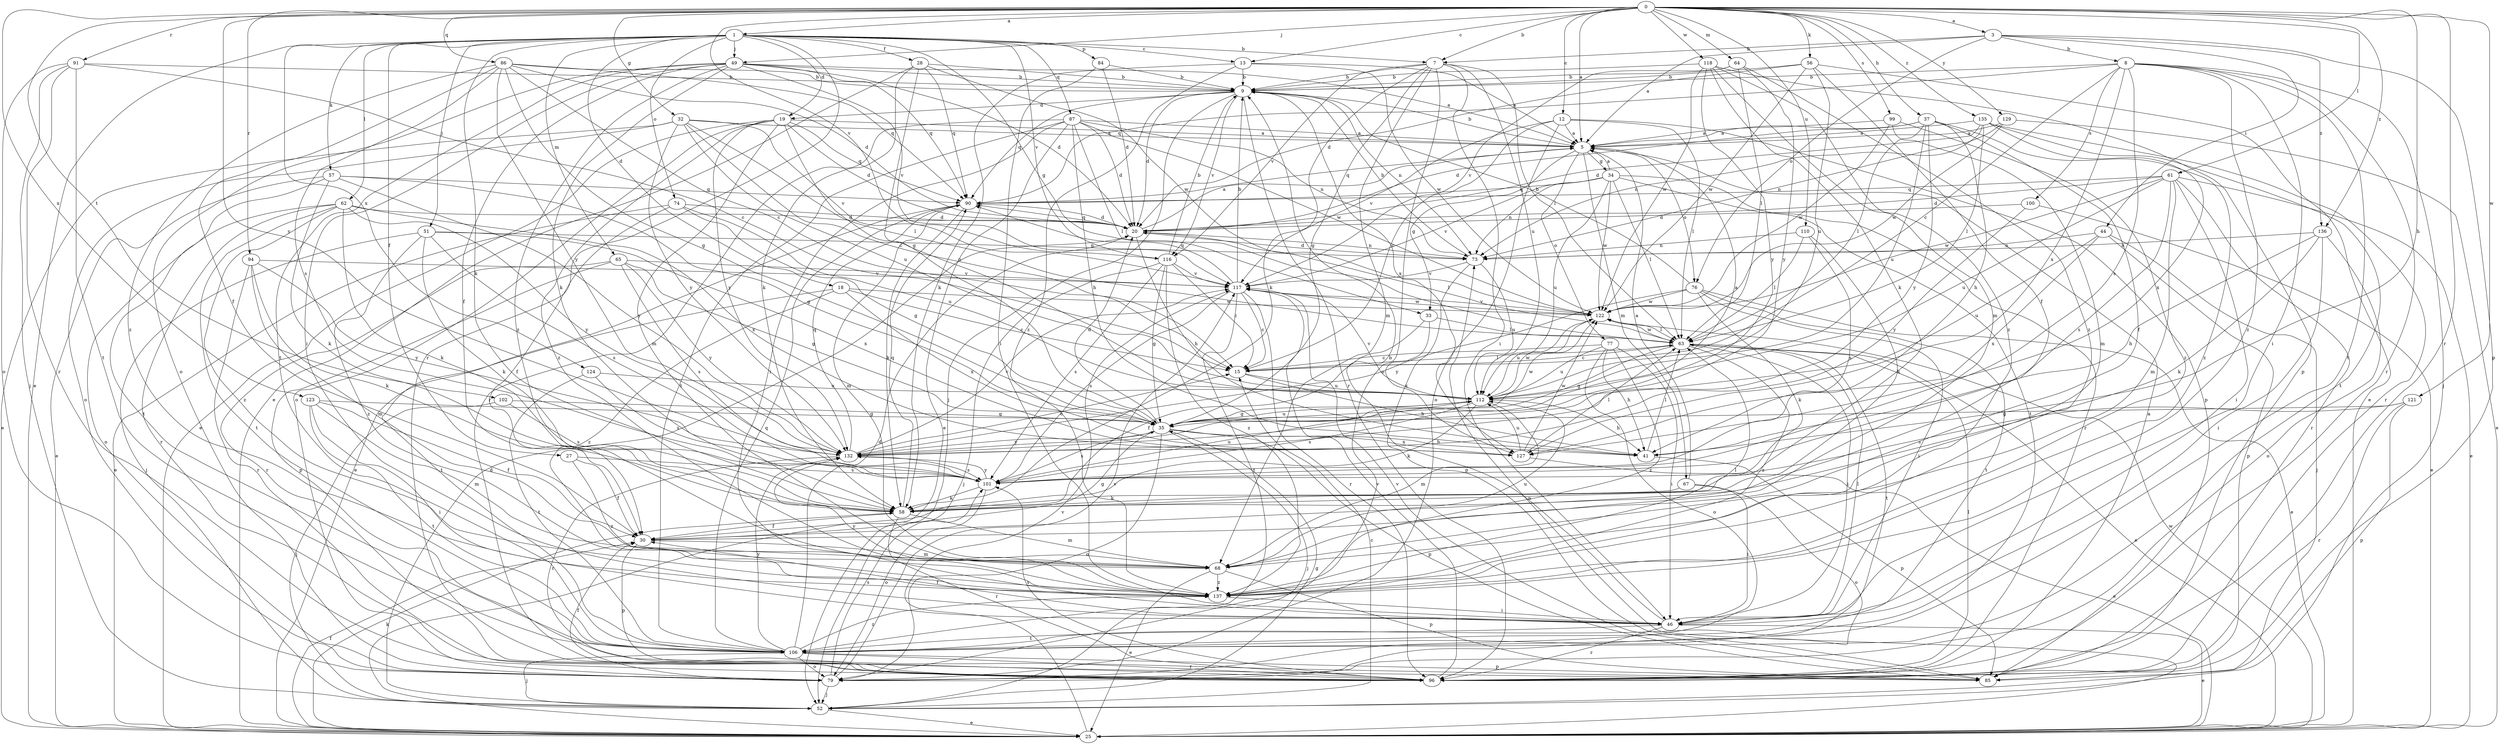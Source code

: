strict digraph  {
0;
1;
3;
5;
7;
8;
9;
12;
13;
15;
18;
19;
20;
25;
27;
28;
30;
32;
33;
34;
35;
37;
41;
44;
46;
49;
51;
52;
56;
57;
58;
61;
62;
63;
64;
65;
67;
68;
73;
74;
76;
77;
79;
84;
85;
86;
87;
90;
91;
94;
96;
99;
100;
101;
102;
106;
110;
112;
116;
117;
118;
121;
122;
123;
124;
127;
129;
132;
135;
136;
137;
0 -> 1  [label=a];
0 -> 3  [label=a];
0 -> 5  [label=a];
0 -> 7  [label=b];
0 -> 12  [label=c];
0 -> 13  [label=c];
0 -> 32  [label=g];
0 -> 37  [label=h];
0 -> 41  [label=h];
0 -> 49  [label=j];
0 -> 56  [label=k];
0 -> 61  [label=l];
0 -> 64  [label=m];
0 -> 86  [label=q];
0 -> 91  [label=r];
0 -> 94  [label=r];
0 -> 96  [label=r];
0 -> 99  [label=s];
0 -> 102  [label=t];
0 -> 110  [label=u];
0 -> 116  [label=v];
0 -> 118  [label=w];
0 -> 121  [label=w];
0 -> 123  [label=x];
0 -> 129  [label=y];
0 -> 132  [label=y];
0 -> 135  [label=z];
0 -> 136  [label=z];
1 -> 7  [label=b];
1 -> 13  [label=c];
1 -> 18  [label=d];
1 -> 19  [label=d];
1 -> 25  [label=e];
1 -> 27  [label=f];
1 -> 28  [label=f];
1 -> 33  [label=g];
1 -> 49  [label=j];
1 -> 51  [label=j];
1 -> 57  [label=k];
1 -> 58  [label=k];
1 -> 62  [label=l];
1 -> 65  [label=m];
1 -> 74  [label=o];
1 -> 84  [label=p];
1 -> 87  [label=q];
1 -> 96  [label=r];
1 -> 116  [label=v];
1 -> 124  [label=x];
3 -> 5  [label=a];
3 -> 7  [label=b];
3 -> 8  [label=b];
3 -> 44  [label=i];
3 -> 76  [label=o];
3 -> 85  [label=p];
3 -> 136  [label=z];
5 -> 9  [label=b];
5 -> 33  [label=g];
5 -> 34  [label=g];
5 -> 67  [label=m];
5 -> 76  [label=o];
5 -> 77  [label=o];
5 -> 90  [label=q];
7 -> 9  [label=b];
7 -> 35  [label=g];
7 -> 46  [label=i];
7 -> 58  [label=k];
7 -> 63  [label=l];
7 -> 68  [label=m];
7 -> 79  [label=o];
7 -> 112  [label=u];
7 -> 116  [label=v];
8 -> 9  [label=b];
8 -> 15  [label=c];
8 -> 46  [label=i];
8 -> 52  [label=j];
8 -> 90  [label=q];
8 -> 96  [label=r];
8 -> 100  [label=s];
8 -> 101  [label=s];
8 -> 106  [label=t];
8 -> 127  [label=x];
8 -> 137  [label=z];
9 -> 19  [label=d];
9 -> 20  [label=d];
9 -> 52  [label=j];
9 -> 73  [label=n];
9 -> 90  [label=q];
9 -> 96  [label=r];
9 -> 116  [label=v];
9 -> 127  [label=x];
12 -> 5  [label=a];
12 -> 15  [label=c];
12 -> 63  [label=l];
12 -> 79  [label=o];
12 -> 85  [label=p];
12 -> 117  [label=v];
13 -> 5  [label=a];
13 -> 9  [label=b];
13 -> 58  [label=k];
13 -> 122  [label=w];
13 -> 137  [label=z];
15 -> 41  [label=h];
15 -> 63  [label=l];
15 -> 112  [label=u];
18 -> 15  [label=c];
18 -> 106  [label=t];
18 -> 122  [label=w];
18 -> 127  [label=x];
18 -> 137  [label=z];
19 -> 5  [label=a];
19 -> 20  [label=d];
19 -> 25  [label=e];
19 -> 68  [label=m];
19 -> 79  [label=o];
19 -> 90  [label=q];
19 -> 112  [label=u];
19 -> 132  [label=y];
19 -> 137  [label=z];
20 -> 5  [label=a];
20 -> 41  [label=h];
20 -> 63  [label=l];
20 -> 73  [label=n];
20 -> 90  [label=q];
25 -> 30  [label=f];
25 -> 58  [label=k];
25 -> 73  [label=n];
25 -> 117  [label=v];
25 -> 122  [label=w];
27 -> 30  [label=f];
27 -> 101  [label=s];
27 -> 137  [label=z];
28 -> 9  [label=b];
28 -> 25  [label=e];
28 -> 35  [label=g];
28 -> 58  [label=k];
28 -> 90  [label=q];
28 -> 122  [label=w];
30 -> 35  [label=g];
30 -> 68  [label=m];
30 -> 85  [label=p];
32 -> 5  [label=a];
32 -> 15  [label=c];
32 -> 25  [label=e];
32 -> 63  [label=l];
32 -> 79  [label=o];
32 -> 112  [label=u];
32 -> 117  [label=v];
32 -> 132  [label=y];
33 -> 30  [label=f];
33 -> 63  [label=l];
33 -> 127  [label=x];
34 -> 5  [label=a];
34 -> 63  [label=l];
34 -> 73  [label=n];
34 -> 90  [label=q];
34 -> 96  [label=r];
34 -> 106  [label=t];
34 -> 112  [label=u];
34 -> 117  [label=v];
34 -> 122  [label=w];
35 -> 5  [label=a];
35 -> 20  [label=d];
35 -> 41  [label=h];
35 -> 52  [label=j];
35 -> 79  [label=o];
35 -> 85  [label=p];
35 -> 101  [label=s];
35 -> 112  [label=u];
35 -> 122  [label=w];
35 -> 127  [label=x];
35 -> 132  [label=y];
37 -> 5  [label=a];
37 -> 20  [label=d];
37 -> 30  [label=f];
37 -> 41  [label=h];
37 -> 63  [label=l];
37 -> 112  [label=u];
37 -> 132  [label=y];
37 -> 137  [label=z];
41 -> 63  [label=l];
41 -> 85  [label=p];
44 -> 52  [label=j];
44 -> 73  [label=n];
44 -> 85  [label=p];
44 -> 112  [label=u];
44 -> 127  [label=x];
46 -> 9  [label=b];
46 -> 25  [label=e];
46 -> 30  [label=f];
46 -> 63  [label=l];
46 -> 96  [label=r];
46 -> 106  [label=t];
49 -> 5  [label=a];
49 -> 9  [label=b];
49 -> 20  [label=d];
49 -> 30  [label=f];
49 -> 46  [label=i];
49 -> 58  [label=k];
49 -> 79  [label=o];
49 -> 90  [label=q];
49 -> 106  [label=t];
49 -> 117  [label=v];
49 -> 137  [label=z];
51 -> 52  [label=j];
51 -> 58  [label=k];
51 -> 73  [label=n];
51 -> 101  [label=s];
51 -> 127  [label=x];
51 -> 137  [label=z];
52 -> 15  [label=c];
52 -> 20  [label=d];
52 -> 25  [label=e];
52 -> 35  [label=g];
56 -> 9  [label=b];
56 -> 20  [label=d];
56 -> 25  [label=e];
56 -> 30  [label=f];
56 -> 112  [label=u];
56 -> 122  [label=w];
57 -> 25  [label=e];
57 -> 35  [label=g];
57 -> 58  [label=k];
57 -> 90  [label=q];
57 -> 106  [label=t];
57 -> 132  [label=y];
58 -> 30  [label=f];
58 -> 68  [label=m];
58 -> 90  [label=q];
58 -> 96  [label=r];
61 -> 20  [label=d];
61 -> 25  [label=e];
61 -> 46  [label=i];
61 -> 68  [label=m];
61 -> 90  [label=q];
61 -> 96  [label=r];
61 -> 101  [label=s];
61 -> 112  [label=u];
61 -> 122  [label=w];
62 -> 20  [label=d];
62 -> 58  [label=k];
62 -> 79  [label=o];
62 -> 96  [label=r];
62 -> 106  [label=t];
62 -> 127  [label=x];
62 -> 132  [label=y];
62 -> 137  [label=z];
63 -> 15  [label=c];
63 -> 25  [label=e];
63 -> 35  [label=g];
63 -> 46  [label=i];
63 -> 106  [label=t];
63 -> 122  [label=w];
63 -> 137  [label=z];
64 -> 9  [label=b];
64 -> 63  [label=l];
64 -> 117  [label=v];
64 -> 132  [label=y];
64 -> 137  [label=z];
65 -> 35  [label=g];
65 -> 85  [label=p];
65 -> 96  [label=r];
65 -> 101  [label=s];
65 -> 117  [label=v];
65 -> 132  [label=y];
67 -> 5  [label=a];
67 -> 46  [label=i];
67 -> 58  [label=k];
67 -> 79  [label=o];
68 -> 25  [label=e];
68 -> 85  [label=p];
68 -> 112  [label=u];
68 -> 137  [label=z];
73 -> 9  [label=b];
73 -> 20  [label=d];
73 -> 85  [label=p];
73 -> 112  [label=u];
73 -> 117  [label=v];
74 -> 20  [label=d];
74 -> 25  [label=e];
74 -> 30  [label=f];
74 -> 35  [label=g];
74 -> 112  [label=u];
76 -> 9  [label=b];
76 -> 25  [label=e];
76 -> 46  [label=i];
76 -> 58  [label=k];
76 -> 106  [label=t];
76 -> 122  [label=w];
76 -> 132  [label=y];
77 -> 15  [label=c];
77 -> 41  [label=h];
77 -> 46  [label=i];
77 -> 79  [label=o];
77 -> 112  [label=u];
77 -> 137  [label=z];
79 -> 30  [label=f];
79 -> 52  [label=j];
79 -> 101  [label=s];
79 -> 117  [label=v];
84 -> 9  [label=b];
84 -> 20  [label=d];
84 -> 46  [label=i];
85 -> 117  [label=v];
86 -> 9  [label=b];
86 -> 15  [label=c];
86 -> 20  [label=d];
86 -> 30  [label=f];
86 -> 35  [label=g];
86 -> 90  [label=q];
86 -> 101  [label=s];
86 -> 132  [label=y];
86 -> 137  [label=z];
87 -> 5  [label=a];
87 -> 20  [label=d];
87 -> 25  [label=e];
87 -> 41  [label=h];
87 -> 46  [label=i];
87 -> 63  [label=l];
87 -> 73  [label=n];
87 -> 96  [label=r];
87 -> 106  [label=t];
87 -> 122  [label=w];
90 -> 20  [label=d];
90 -> 25  [label=e];
90 -> 58  [label=k];
90 -> 68  [label=m];
91 -> 9  [label=b];
91 -> 15  [label=c];
91 -> 52  [label=j];
91 -> 79  [label=o];
91 -> 96  [label=r];
91 -> 106  [label=t];
94 -> 58  [label=k];
94 -> 68  [label=m];
94 -> 96  [label=r];
94 -> 117  [label=v];
94 -> 132  [label=y];
96 -> 5  [label=a];
96 -> 63  [label=l];
96 -> 101  [label=s];
96 -> 117  [label=v];
99 -> 5  [label=a];
99 -> 68  [label=m];
99 -> 122  [label=w];
99 -> 137  [label=z];
100 -> 20  [label=d];
100 -> 25  [label=e];
100 -> 132  [label=y];
101 -> 58  [label=k];
101 -> 79  [label=o];
101 -> 112  [label=u];
101 -> 132  [label=y];
102 -> 35  [label=g];
102 -> 52  [label=j];
102 -> 101  [label=s];
106 -> 20  [label=d];
106 -> 52  [label=j];
106 -> 79  [label=o];
106 -> 85  [label=p];
106 -> 90  [label=q];
106 -> 96  [label=r];
106 -> 132  [label=y];
106 -> 137  [label=z];
110 -> 58  [label=k];
110 -> 63  [label=l];
110 -> 73  [label=n];
110 -> 101  [label=s];
112 -> 35  [label=g];
112 -> 41  [label=h];
112 -> 58  [label=k];
112 -> 68  [label=m];
112 -> 101  [label=s];
112 -> 117  [label=v];
112 -> 122  [label=w];
116 -> 9  [label=b];
116 -> 15  [label=c];
116 -> 35  [label=g];
116 -> 52  [label=j];
116 -> 101  [label=s];
116 -> 117  [label=v];
116 -> 137  [label=z];
117 -> 9  [label=b];
117 -> 15  [label=c];
117 -> 90  [label=q];
117 -> 96  [label=r];
117 -> 101  [label=s];
117 -> 106  [label=t];
117 -> 122  [label=w];
118 -> 9  [label=b];
118 -> 58  [label=k];
118 -> 68  [label=m];
118 -> 85  [label=p];
118 -> 122  [label=w];
118 -> 132  [label=y];
118 -> 137  [label=z];
121 -> 35  [label=g];
121 -> 85  [label=p];
121 -> 96  [label=r];
121 -> 101  [label=s];
122 -> 63  [label=l];
122 -> 112  [label=u];
122 -> 117  [label=v];
123 -> 30  [label=f];
123 -> 35  [label=g];
123 -> 46  [label=i];
123 -> 68  [label=m];
123 -> 106  [label=t];
124 -> 101  [label=s];
124 -> 106  [label=t];
124 -> 112  [label=u];
127 -> 25  [label=e];
127 -> 63  [label=l];
127 -> 112  [label=u];
127 -> 122  [label=w];
129 -> 5  [label=a];
129 -> 25  [label=e];
129 -> 73  [label=n];
129 -> 122  [label=w];
132 -> 15  [label=c];
132 -> 90  [label=q];
132 -> 96  [label=r];
132 -> 101  [label=s];
132 -> 117  [label=v];
135 -> 5  [label=a];
135 -> 20  [label=d];
135 -> 63  [label=l];
135 -> 73  [label=n];
135 -> 96  [label=r];
135 -> 106  [label=t];
135 -> 127  [label=x];
136 -> 41  [label=h];
136 -> 46  [label=i];
136 -> 58  [label=k];
136 -> 73  [label=n];
136 -> 79  [label=o];
137 -> 46  [label=i];
137 -> 63  [label=l];
137 -> 132  [label=y];
}
